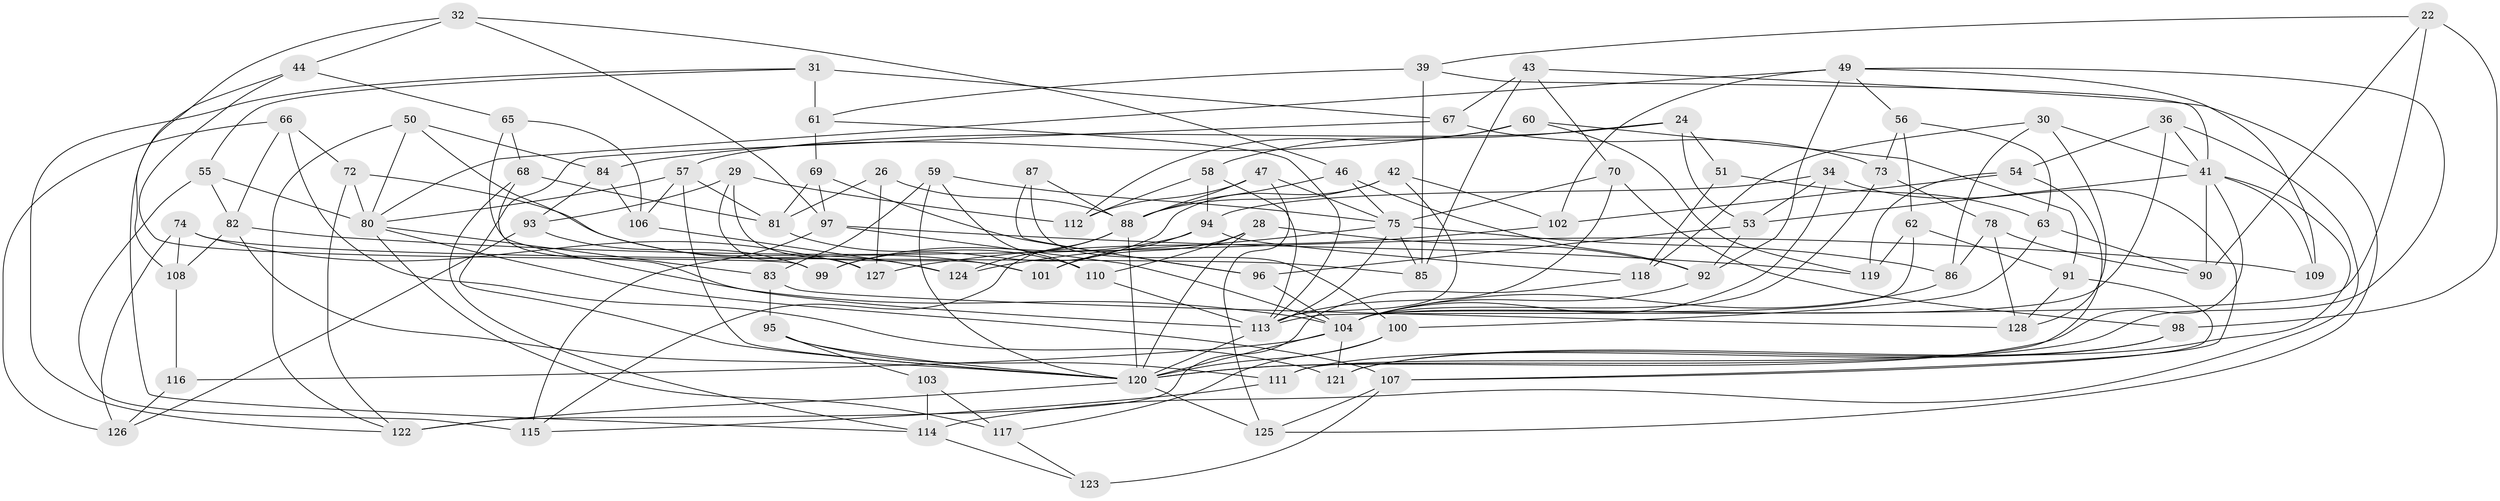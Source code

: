 // original degree distribution, {4: 1.0}
// Generated by graph-tools (version 1.1) at 2025/01/03/04/25 22:01:09]
// undirected, 89 vertices, 200 edges
graph export_dot {
graph [start="1"]
  node [color=gray90,style=filled];
  22;
  24 [super="+23"];
  26;
  28;
  29;
  30;
  31;
  32;
  34;
  36;
  39;
  41 [super="+12+14"];
  42 [super="+6"];
  43;
  44;
  46;
  47;
  49 [super="+2+38"];
  50;
  51;
  53 [super="+52"];
  54;
  55;
  56;
  57 [super="+17"];
  58;
  59;
  60;
  61;
  62;
  63;
  65;
  66;
  67;
  68;
  69;
  70;
  72;
  73;
  74;
  75 [super="+8+40"];
  78;
  80 [super="+7+13"];
  81 [super="+11"];
  82 [super="+16"];
  83;
  84;
  85;
  86;
  87;
  88 [super="+9+33"];
  90;
  91;
  92 [super="+45"];
  93;
  94 [super="+25"];
  95;
  96;
  97 [super="+79"];
  98;
  99 [super="+71"];
  100 [super="+37"];
  101;
  102;
  103;
  104 [super="+3+10+89"];
  106;
  107 [super="+48"];
  108;
  109;
  110;
  111;
  112;
  113 [super="+20+21+76"];
  114 [super="+77"];
  115;
  116;
  117;
  118;
  119;
  120 [super="+1+19+64+105"];
  121;
  122 [super="+35"];
  123;
  124;
  125;
  126;
  127;
  128;
  22 -- 90;
  22 -- 39;
  22 -- 98;
  22 -- 113;
  24 -- 58;
  24 -- 51 [weight=2];
  24 -- 53 [weight=2];
  24 -- 57;
  26 -- 88;
  26 -- 127;
  26 -- 81 [weight=2];
  28 -- 110;
  28 -- 101;
  28 -- 120;
  28 -- 92;
  29 -- 93;
  29 -- 112;
  29 -- 101;
  29 -- 127;
  30 -- 128;
  30 -- 86;
  30 -- 118;
  30 -- 41;
  31 -- 61;
  31 -- 67;
  31 -- 122;
  31 -- 55;
  32 -- 97;
  32 -- 108;
  32 -- 44;
  32 -- 46;
  34 -- 53;
  34 -- 107;
  34 -- 94;
  34 -- 104;
  36 -- 54;
  36 -- 114;
  36 -- 41;
  36 -- 104;
  39 -- 61;
  39 -- 85;
  39 -- 41;
  41 -- 109;
  41 -- 121;
  41 -- 90;
  41 -- 120;
  41 -- 53;
  42 -- 102;
  42 -- 99 [weight=2];
  42 -- 88;
  42 -- 113 [weight=2];
  43 -- 67;
  43 -- 125;
  43 -- 70;
  43 -- 85;
  44 -- 99;
  44 -- 65;
  44 -- 114;
  46 -- 88;
  46 -- 92;
  46 -- 75;
  47 -- 125;
  47 -- 112;
  47 -- 75;
  47 -- 88;
  49 -- 120 [weight=2];
  49 -- 56;
  49 -- 102;
  49 -- 109;
  49 -- 80;
  49 -- 92 [weight=2];
  50 -- 124;
  50 -- 84;
  50 -- 122;
  50 -- 80;
  51 -- 63;
  51 -- 118;
  53 -- 92;
  53 -- 96;
  54 -- 102;
  54 -- 119;
  54 -- 111;
  55 -- 115;
  55 -- 82;
  55 -- 80;
  56 -- 62;
  56 -- 63;
  56 -- 73;
  57 -- 80;
  57 -- 81;
  57 -- 120 [weight=2];
  57 -- 106;
  58 -- 94;
  58 -- 112;
  58 -- 113;
  59 -- 110;
  59 -- 83;
  59 -- 120;
  59 -- 75;
  60 -- 91;
  60 -- 119;
  60 -- 84;
  60 -- 112;
  61 -- 69;
  61 -- 113;
  62 -- 91;
  62 -- 119;
  62 -- 104;
  63 -- 100;
  63 -- 90;
  65 -- 68;
  65 -- 106;
  65 -- 104;
  66 -- 82;
  66 -- 72;
  66 -- 121;
  66 -- 126;
  67 -- 73;
  67 -- 120;
  68 -- 114;
  68 -- 81;
  68 -- 113;
  69 -- 96;
  69 -- 81;
  69 -- 97;
  70 -- 98;
  70 -- 113;
  70 -- 75;
  72 -- 101;
  72 -- 122;
  72 -- 80;
  73 -- 78;
  73 -- 104;
  74 -- 127;
  74 -- 126;
  74 -- 108;
  74 -- 85;
  75 -- 124;
  75 -- 85;
  75 -- 86;
  75 -- 113;
  78 -- 128;
  78 -- 86;
  78 -- 90;
  80 -- 107;
  80 -- 117;
  80 -- 83;
  81 -- 110;
  82 -- 109 [weight=2];
  82 -- 108;
  82 -- 120;
  83 -- 128;
  83 -- 95;
  84 -- 93;
  84 -- 106;
  86 -- 104;
  87 -- 96;
  87 -- 100 [weight=2];
  87 -- 88;
  88 -- 115;
  88 -- 124;
  88 -- 120;
  91 -- 107;
  91 -- 128;
  92 -- 104;
  93 -- 126;
  93 -- 99;
  94 -- 101;
  94 -- 99 [weight=2];
  94 -- 118;
  95 -- 111;
  95 -- 103;
  95 -- 120;
  96 -- 104;
  97 -- 115;
  97 -- 104 [weight=2];
  97 -- 119;
  98 -- 111;
  98 -- 121;
  100 -- 117;
  100 -- 120 [weight=2];
  102 -- 127;
  103 -- 117;
  103 -- 114 [weight=2];
  104 -- 121;
  104 -- 116 [weight=2];
  104 -- 120;
  106 -- 124;
  107 -- 123 [weight=2];
  107 -- 125;
  108 -- 116;
  110 -- 113;
  111 -- 115;
  113 -- 120;
  114 -- 123;
  116 -- 126;
  117 -- 123;
  118 -- 122;
  120 -- 125;
  120 -- 122 [weight=2];
}
